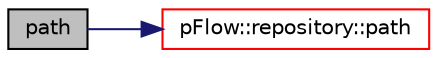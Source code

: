 digraph "path"
{
 // LATEX_PDF_SIZE
  edge [fontname="Helvetica",fontsize="10",labelfontname="Helvetica",labelfontsize="10"];
  node [fontname="Helvetica",fontsize="10",shape=record];
  rankdir="LR";
  Node1 [label="path",height=0.2,width=0.4,color="black", fillcolor="grey75", style="filled", fontcolor="black",tooltip=" "];
  Node1 -> Node2 [color="midnightblue",fontsize="10",style="solid",fontname="Helvetica"];
  Node2 [label="pFlow::repository::path",height=0.2,width=0.4,color="red", fillcolor="white", style="filled",URL="$classpFlow_1_1repository.html#ae1921a7f20c43d1438221946e607c488",tooltip=" "];
}
